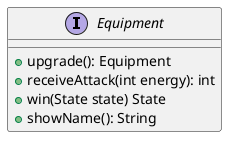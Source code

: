 @startuml
Interface Equipment {
    +upgrade(): Equipment
    +receiveAttack(int energy): int
    +win(State state) State
    +showName(): String
}
@enduml